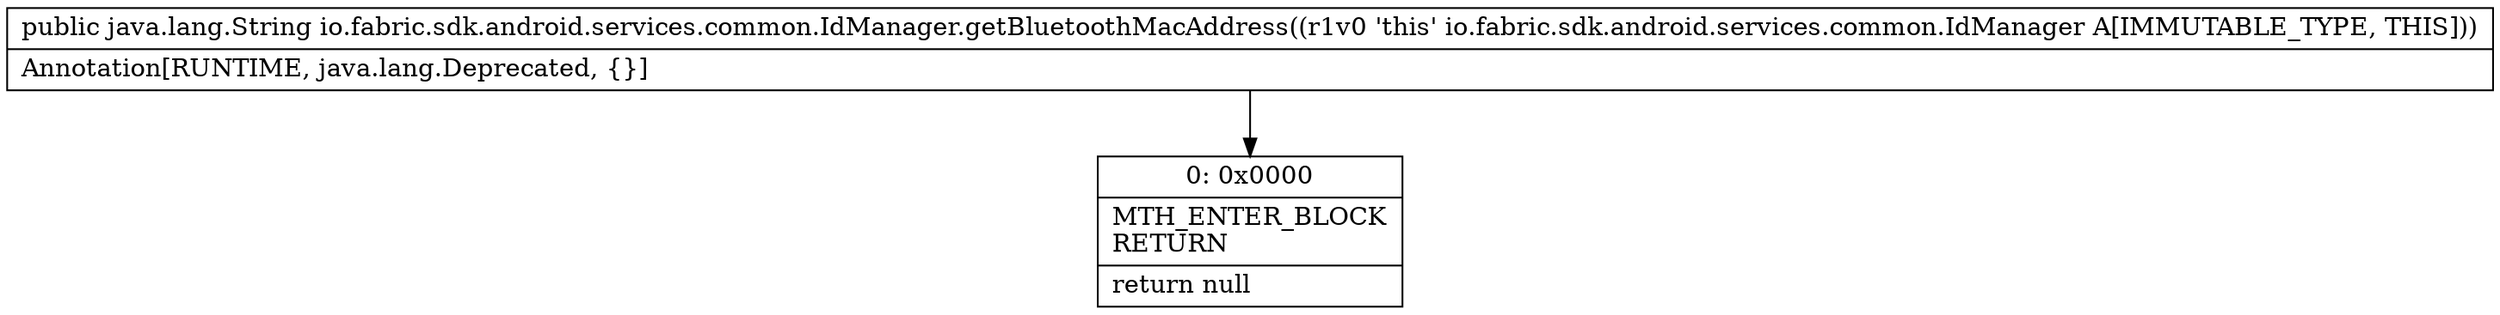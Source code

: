 digraph "CFG forio.fabric.sdk.android.services.common.IdManager.getBluetoothMacAddress()Ljava\/lang\/String;" {
Node_0 [shape=record,label="{0\:\ 0x0000|MTH_ENTER_BLOCK\lRETURN\l|return null\l}"];
MethodNode[shape=record,label="{public java.lang.String io.fabric.sdk.android.services.common.IdManager.getBluetoothMacAddress((r1v0 'this' io.fabric.sdk.android.services.common.IdManager A[IMMUTABLE_TYPE, THIS]))  | Annotation[RUNTIME, java.lang.Deprecated, \{\}]\l}"];
MethodNode -> Node_0;
}

